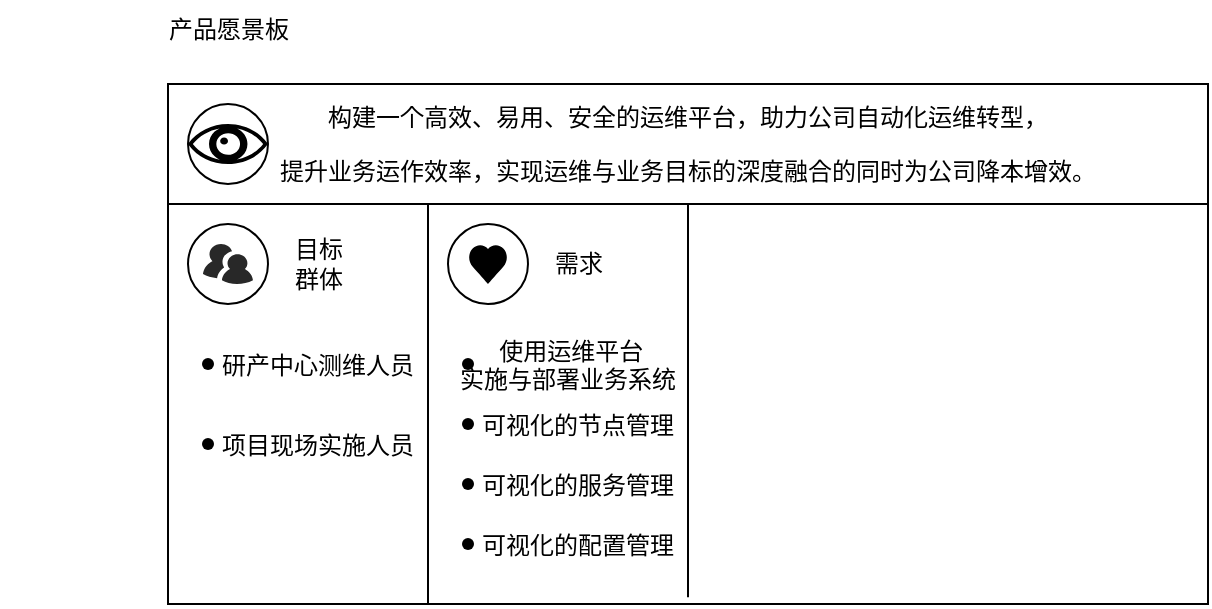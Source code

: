 <mxfile version="25.0.3">
  <diagram name="第 1 页" id="WmCBzYUsToEdSdzeFOnP">
    <mxGraphModel dx="1927" dy="655" grid="1" gridSize="10" guides="1" tooltips="1" connect="1" arrows="1" fold="1" page="1" pageScale="1" pageWidth="1169" pageHeight="827" math="0" shadow="0">
      <root>
        <mxCell id="0" />
        <mxCell id="1" parent="0" />
        <mxCell id="H0pLZdyPVKQFM28tcbeX-1" value="产品愿景板" style="text;html=1;align=center;verticalAlign=middle;resizable=0;points=[];autosize=1;strokeColor=none;fillColor=none;" vertex="1" parent="1">
          <mxGeometry x="20" y="28" width="80" height="30" as="geometry" />
        </mxCell>
        <mxCell id="H0pLZdyPVKQFM28tcbeX-2" value="" style="swimlane;startSize=0;" vertex="1" parent="1">
          <mxGeometry x="30" y="70" width="520" height="260" as="geometry" />
        </mxCell>
        <mxCell id="H0pLZdyPVKQFM28tcbeX-7" value="&lt;p data-pm-slice=&quot;1 1 []&quot;&gt;构建一个高效、易用、安全的运维平台，助力公司自动化运维转型，&lt;/p&gt;&lt;p data-pm-slice=&quot;1 1 []&quot;&gt;提升业务运作效率，&lt;span style=&quot;background-color: initial;&quot;&gt;实现运维与业务目标的深度融合的同时为公司降本增效。&lt;/span&gt;&lt;/p&gt;" style="rounded=0;whiteSpace=wrap;html=1;" vertex="1" parent="H0pLZdyPVKQFM28tcbeX-2">
          <mxGeometry width="520" height="60" as="geometry" />
        </mxCell>
        <mxCell id="H0pLZdyPVKQFM28tcbeX-4" value="" style="ellipse;whiteSpace=wrap;html=1;aspect=fixed;" vertex="1" parent="H0pLZdyPVKQFM28tcbeX-2">
          <mxGeometry x="10" y="10" width="40" height="40" as="geometry" />
        </mxCell>
        <mxCell id="H0pLZdyPVKQFM28tcbeX-3" value="" style="shape=mxgraph.signs.healthcare.eye;html=1;pointerEvents=1;fillColor=#000000;strokeColor=none;verticalLabelPosition=bottom;verticalAlign=top;align=center;" vertex="1" parent="H0pLZdyPVKQFM28tcbeX-2">
          <mxGeometry x="10" y="20" width="40" height="20" as="geometry" />
        </mxCell>
        <mxCell id="H0pLZdyPVKQFM28tcbeX-10" value="" style="ellipse;whiteSpace=wrap;html=1;aspect=fixed;" vertex="1" parent="H0pLZdyPVKQFM28tcbeX-2">
          <mxGeometry x="10" y="70" width="40" height="40" as="geometry" />
        </mxCell>
        <mxCell id="H0pLZdyPVKQFM28tcbeX-8" value="" style="verticalLabelPosition=bottom;sketch=0;html=1;fillColor=#282828;strokeColor=none;verticalAlign=top;pointerEvents=1;align=center;shape=mxgraph.cisco_safe.people_places_things_icons.icon9;" vertex="1" parent="H0pLZdyPVKQFM28tcbeX-2">
          <mxGeometry x="17.5" y="80" width="25" height="20" as="geometry" />
        </mxCell>
        <mxCell id="H0pLZdyPVKQFM28tcbeX-11" value="目标&lt;div&gt;群体&lt;/div&gt;" style="text;html=1;align=center;verticalAlign=middle;resizable=0;points=[];autosize=1;strokeColor=none;fillColor=none;" vertex="1" parent="H0pLZdyPVKQFM28tcbeX-2">
          <mxGeometry x="50" y="70" width="50" height="40" as="geometry" />
        </mxCell>
        <mxCell id="H0pLZdyPVKQFM28tcbeX-12" value="" style="endArrow=none;html=1;rounded=0;entryX=0.25;entryY=1;entryDx=0;entryDy=0;exitX=0.25;exitY=1;exitDx=0;exitDy=0;" edge="1" parent="H0pLZdyPVKQFM28tcbeX-2" source="H0pLZdyPVKQFM28tcbeX-2" target="H0pLZdyPVKQFM28tcbeX-7">
          <mxGeometry width="50" height="50" relative="1" as="geometry">
            <mxPoint x="310" y="280" as="sourcePoint" />
            <mxPoint x="360" y="230" as="targetPoint" />
          </mxGeometry>
        </mxCell>
        <mxCell id="H0pLZdyPVKQFM28tcbeX-13" value="                                 研产中心测维人员" style="shape=waypoint;sketch=0;size=6;pointerEvents=1;points=[];fillColor=none;resizable=0;rotatable=0;perimeter=centerPerimeter;snapToPoint=1;" vertex="1" parent="H0pLZdyPVKQFM28tcbeX-2">
          <mxGeometry x="10" y="130" width="20" height="20" as="geometry" />
        </mxCell>
        <mxCell id="H0pLZdyPVKQFM28tcbeX-17" value="                                 项目现场实施人员" style="shape=waypoint;sketch=0;size=6;pointerEvents=1;points=[];fillColor=none;resizable=0;rotatable=0;perimeter=centerPerimeter;snapToPoint=1;" vertex="1" parent="H0pLZdyPVKQFM28tcbeX-2">
          <mxGeometry x="10" y="170" width="20" height="20" as="geometry" />
        </mxCell>
        <mxCell id="H0pLZdyPVKQFM28tcbeX-18" value="" style="endArrow=none;html=1;rounded=0;entryX=0.5;entryY=1;entryDx=0;entryDy=0;exitX=0.5;exitY=0.987;exitDx=0;exitDy=0;exitPerimeter=0;" edge="1" parent="H0pLZdyPVKQFM28tcbeX-2" source="H0pLZdyPVKQFM28tcbeX-2" target="H0pLZdyPVKQFM28tcbeX-7">
          <mxGeometry width="50" height="50" relative="1" as="geometry">
            <mxPoint x="270" y="330" as="sourcePoint" />
            <mxPoint x="320" y="280" as="targetPoint" />
          </mxGeometry>
        </mxCell>
        <mxCell id="H0pLZdyPVKQFM28tcbeX-19" value="" style="ellipse;whiteSpace=wrap;html=1;aspect=fixed;" vertex="1" parent="H0pLZdyPVKQFM28tcbeX-2">
          <mxGeometry x="140" y="70" width="40" height="40" as="geometry" />
        </mxCell>
        <mxCell id="H0pLZdyPVKQFM28tcbeX-20" value="" style="shape=mxgraph.signs.healthcare.heart_1;html=1;pointerEvents=1;fillColor=#000000;strokeColor=none;verticalLabelPosition=bottom;verticalAlign=top;align=center;" vertex="1" parent="H0pLZdyPVKQFM28tcbeX-2">
          <mxGeometry x="150" y="80" width="20" height="20" as="geometry" />
        </mxCell>
        <mxCell id="H0pLZdyPVKQFM28tcbeX-21" value="需求" style="text;html=1;align=center;verticalAlign=middle;resizable=0;points=[];autosize=1;strokeColor=none;fillColor=none;" vertex="1" parent="H0pLZdyPVKQFM28tcbeX-2">
          <mxGeometry x="180" y="75" width="50" height="30" as="geometry" />
        </mxCell>
        <mxCell id="H0pLZdyPVKQFM28tcbeX-22" value="                               使用运维平台&#xa;                              实施与部署业务系统" style="shape=waypoint;sketch=0;size=6;pointerEvents=1;points=[];fillColor=none;resizable=0;rotatable=0;perimeter=centerPerimeter;snapToPoint=1;" vertex="1" parent="H0pLZdyPVKQFM28tcbeX-2">
          <mxGeometry x="140" y="130" width="20" height="20" as="geometry" />
        </mxCell>
        <mxCell id="H0pLZdyPVKQFM28tcbeX-24" value="                                 可视化的节点管理" style="shape=waypoint;sketch=0;size=6;pointerEvents=1;points=[];fillColor=none;resizable=0;rotatable=0;perimeter=centerPerimeter;snapToPoint=1;" vertex="1" parent="H0pLZdyPVKQFM28tcbeX-2">
          <mxGeometry x="140" y="160" width="20" height="20" as="geometry" />
        </mxCell>
        <mxCell id="H0pLZdyPVKQFM28tcbeX-25" value="                                 可视化的服务管理" style="shape=waypoint;sketch=0;size=6;pointerEvents=1;points=[];fillColor=none;resizable=0;rotatable=0;perimeter=centerPerimeter;snapToPoint=1;" vertex="1" parent="H0pLZdyPVKQFM28tcbeX-2">
          <mxGeometry x="140" y="190" width="20" height="20" as="geometry" />
        </mxCell>
        <mxCell id="H0pLZdyPVKQFM28tcbeX-23" value="                                 可视化的配置管理" style="shape=waypoint;sketch=0;size=6;pointerEvents=1;points=[];fillColor=none;resizable=0;rotatable=0;perimeter=centerPerimeter;snapToPoint=1;" vertex="1" parent="H0pLZdyPVKQFM28tcbeX-2">
          <mxGeometry x="140" y="220" width="20" height="20" as="geometry" />
        </mxCell>
      </root>
    </mxGraphModel>
  </diagram>
</mxfile>
